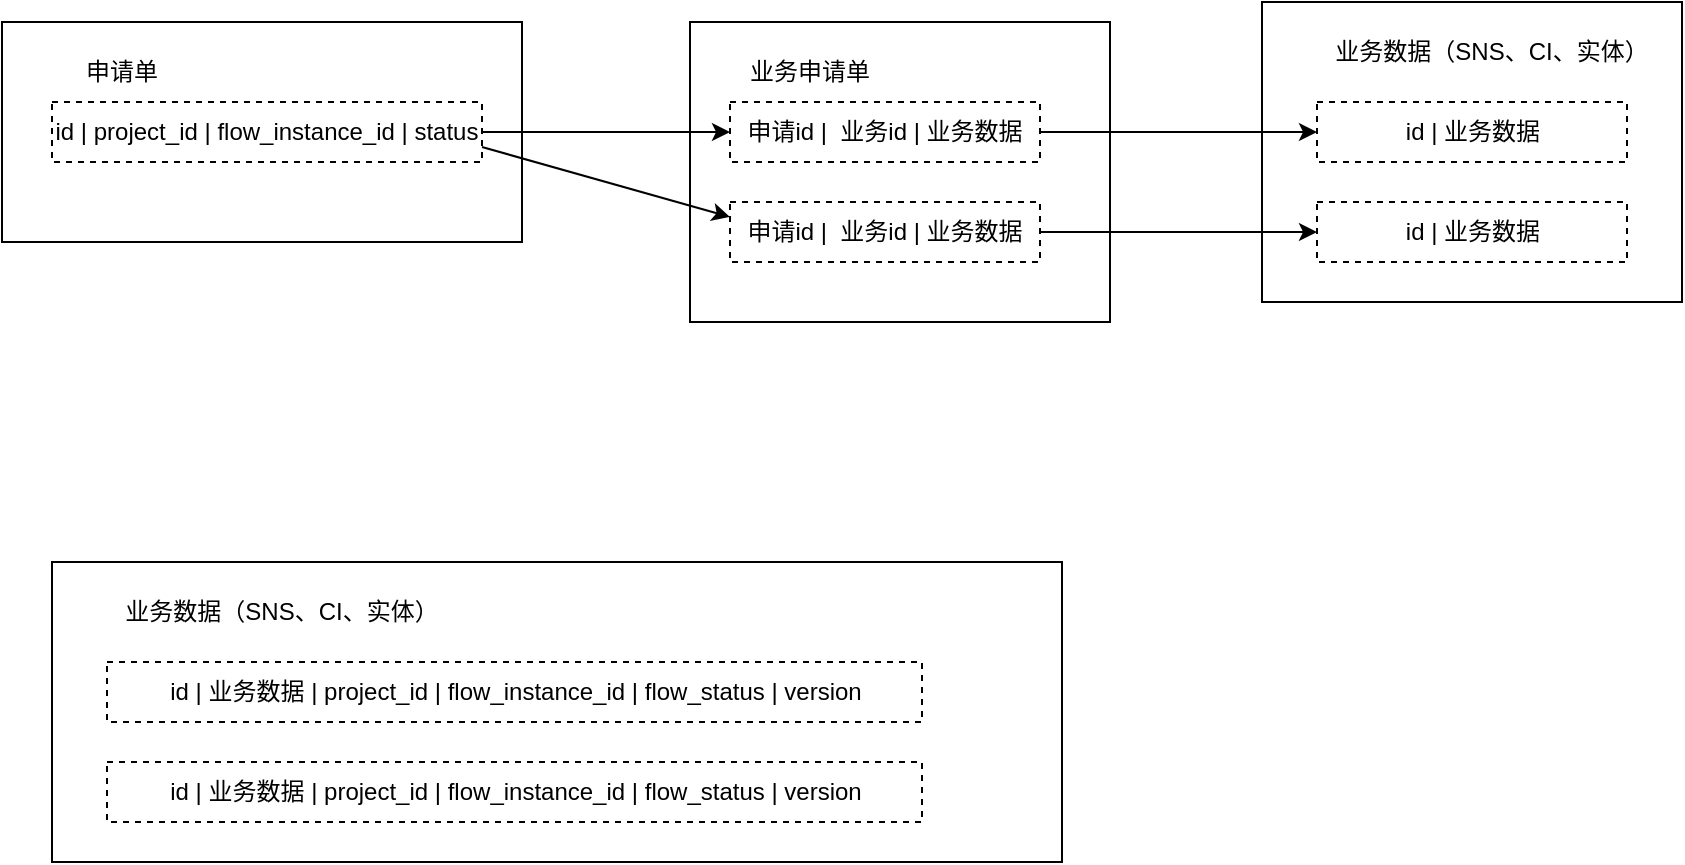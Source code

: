 <mxfile version="24.2.8" type="github">
  <diagram name="第 1 页" id="0gWB2MNKJDAS_mnSoSYY">
    <mxGraphModel dx="1050" dy="557" grid="1" gridSize="10" guides="1" tooltips="1" connect="1" arrows="1" fold="1" page="1" pageScale="1" pageWidth="827" pageHeight="1169" math="0" shadow="0">
      <root>
        <mxCell id="0" />
        <mxCell id="1" parent="0" />
        <mxCell id="xfSz5FeUrhLQql1FRVok-10" value="" style="rounded=0;whiteSpace=wrap;html=1;" vertex="1" parent="1">
          <mxGeometry x="700" y="100" width="210" height="150" as="geometry" />
        </mxCell>
        <mxCell id="xfSz5FeUrhLQql1FRVok-11" value="业务数据（SNS、CI、实体）" style="text;html=1;align=center;verticalAlign=middle;whiteSpace=wrap;rounded=0;" vertex="1" parent="1">
          <mxGeometry x="730" y="110" width="170" height="30" as="geometry" />
        </mxCell>
        <mxCell id="xfSz5FeUrhLQql1FRVok-12" value="id |&amp;nbsp;业务数据" style="text;html=1;align=center;verticalAlign=middle;whiteSpace=wrap;rounded=0;strokeColor=default;dashed=1;" vertex="1" parent="1">
          <mxGeometry x="727.5" y="150" width="155" height="30" as="geometry" />
        </mxCell>
        <mxCell id="xfSz5FeUrhLQql1FRVok-13" value="id |&amp;nbsp;业务数据" style="text;html=1;align=center;verticalAlign=middle;whiteSpace=wrap;rounded=0;strokeColor=default;dashed=1;" vertex="1" parent="1">
          <mxGeometry x="727.5" y="200" width="155" height="30" as="geometry" />
        </mxCell>
        <mxCell id="xfSz5FeUrhLQql1FRVok-1" value="&lt;div&gt;&lt;br&gt;&lt;/div&gt;" style="rounded=0;whiteSpace=wrap;html=1;" vertex="1" parent="1">
          <mxGeometry x="70" y="110" width="260" height="110" as="geometry" />
        </mxCell>
        <mxCell id="xfSz5FeUrhLQql1FRVok-2" value="" style="rounded=0;whiteSpace=wrap;html=1;" vertex="1" parent="1">
          <mxGeometry x="414" y="110" width="210" height="150" as="geometry" />
        </mxCell>
        <mxCell id="xfSz5FeUrhLQql1FRVok-3" value="业务申请单" style="text;html=1;align=center;verticalAlign=middle;whiteSpace=wrap;rounded=0;" vertex="1" parent="1">
          <mxGeometry x="439" y="120" width="70" height="30" as="geometry" />
        </mxCell>
        <mxCell id="xfSz5FeUrhLQql1FRVok-14" style="edgeStyle=orthogonalEdgeStyle;rounded=0;orthogonalLoop=1;jettySize=auto;html=1;entryX=0;entryY=0.5;entryDx=0;entryDy=0;" edge="1" parent="1" source="xfSz5FeUrhLQql1FRVok-4" target="xfSz5FeUrhLQql1FRVok-12">
          <mxGeometry relative="1" as="geometry" />
        </mxCell>
        <mxCell id="xfSz5FeUrhLQql1FRVok-4" value="申请id |&amp;nbsp; 业务id | 业务数据" style="text;html=1;align=center;verticalAlign=middle;whiteSpace=wrap;rounded=0;strokeColor=default;dashed=1;" vertex="1" parent="1">
          <mxGeometry x="434" y="150" width="155" height="30" as="geometry" />
        </mxCell>
        <mxCell id="xfSz5FeUrhLQql1FRVok-7" style="edgeStyle=orthogonalEdgeStyle;rounded=0;orthogonalLoop=1;jettySize=auto;html=1;exitX=1;exitY=0.5;exitDx=0;exitDy=0;entryX=0;entryY=0.5;entryDx=0;entryDy=0;" edge="1" parent="1" source="xfSz5FeUrhLQql1FRVok-5" target="xfSz5FeUrhLQql1FRVok-4">
          <mxGeometry relative="1" as="geometry" />
        </mxCell>
        <mxCell id="xfSz5FeUrhLQql1FRVok-9" style="rounded=0;orthogonalLoop=1;jettySize=auto;html=1;entryX=0;entryY=0.25;entryDx=0;entryDy=0;exitX=1;exitY=0.75;exitDx=0;exitDy=0;" edge="1" parent="1" source="xfSz5FeUrhLQql1FRVok-5" target="xfSz5FeUrhLQql1FRVok-8">
          <mxGeometry relative="1" as="geometry" />
        </mxCell>
        <mxCell id="xfSz5FeUrhLQql1FRVok-5" value="&lt;div&gt;id |&amp;nbsp;&lt;span style=&quot;background-color: initial;&quot;&gt;project_id |&amp;nbsp;&lt;/span&gt;&lt;span style=&quot;background-color: initial;&quot;&gt;flow_instance_id |&amp;nbsp;&lt;/span&gt;&lt;span style=&quot;background-color: initial;&quot;&gt;status&lt;/span&gt;&lt;/div&gt;" style="text;html=1;align=center;verticalAlign=middle;whiteSpace=wrap;rounded=0;strokeColor=default;dashed=1;" vertex="1" parent="1">
          <mxGeometry x="95" y="150" width="215" height="30" as="geometry" />
        </mxCell>
        <mxCell id="xfSz5FeUrhLQql1FRVok-6" value="申请单" style="text;html=1;align=center;verticalAlign=middle;whiteSpace=wrap;rounded=0;" vertex="1" parent="1">
          <mxGeometry x="95" y="120" width="70" height="30" as="geometry" />
        </mxCell>
        <mxCell id="xfSz5FeUrhLQql1FRVok-15" style="edgeStyle=orthogonalEdgeStyle;rounded=0;orthogonalLoop=1;jettySize=auto;html=1;entryX=0;entryY=0.5;entryDx=0;entryDy=0;" edge="1" parent="1" source="xfSz5FeUrhLQql1FRVok-8" target="xfSz5FeUrhLQql1FRVok-13">
          <mxGeometry relative="1" as="geometry">
            <mxPoint x="720" y="200" as="targetPoint" />
          </mxGeometry>
        </mxCell>
        <mxCell id="xfSz5FeUrhLQql1FRVok-8" value="申请id |&amp;nbsp; 业务id | 业务数据" style="text;html=1;align=center;verticalAlign=middle;whiteSpace=wrap;rounded=0;strokeColor=default;dashed=1;" vertex="1" parent="1">
          <mxGeometry x="434" y="200" width="155" height="30" as="geometry" />
        </mxCell>
        <mxCell id="xfSz5FeUrhLQql1FRVok-16" value="" style="rounded=0;whiteSpace=wrap;html=1;" vertex="1" parent="1">
          <mxGeometry x="95" y="380" width="505" height="150" as="geometry" />
        </mxCell>
        <mxCell id="xfSz5FeUrhLQql1FRVok-17" value="业务数据（SNS、CI、实体）" style="text;html=1;align=center;verticalAlign=middle;whiteSpace=wrap;rounded=0;" vertex="1" parent="1">
          <mxGeometry x="125" y="390" width="170" height="30" as="geometry" />
        </mxCell>
        <mxCell id="xfSz5FeUrhLQql1FRVok-18" value="id |&amp;nbsp;业务数据 |&amp;nbsp;project_id | flow_instance_id | flow_status | version" style="text;html=1;align=center;verticalAlign=middle;whiteSpace=wrap;rounded=0;strokeColor=default;dashed=1;" vertex="1" parent="1">
          <mxGeometry x="122.5" y="430" width="407.5" height="30" as="geometry" />
        </mxCell>
        <mxCell id="xfSz5FeUrhLQql1FRVok-21" value="id |&amp;nbsp;业务数据 |&amp;nbsp;project_id | flow_instance_id | flow_status | version" style="text;html=1;align=center;verticalAlign=middle;whiteSpace=wrap;rounded=0;strokeColor=default;dashed=1;" vertex="1" parent="1">
          <mxGeometry x="122.5" y="480" width="407.5" height="30" as="geometry" />
        </mxCell>
      </root>
    </mxGraphModel>
  </diagram>
</mxfile>
